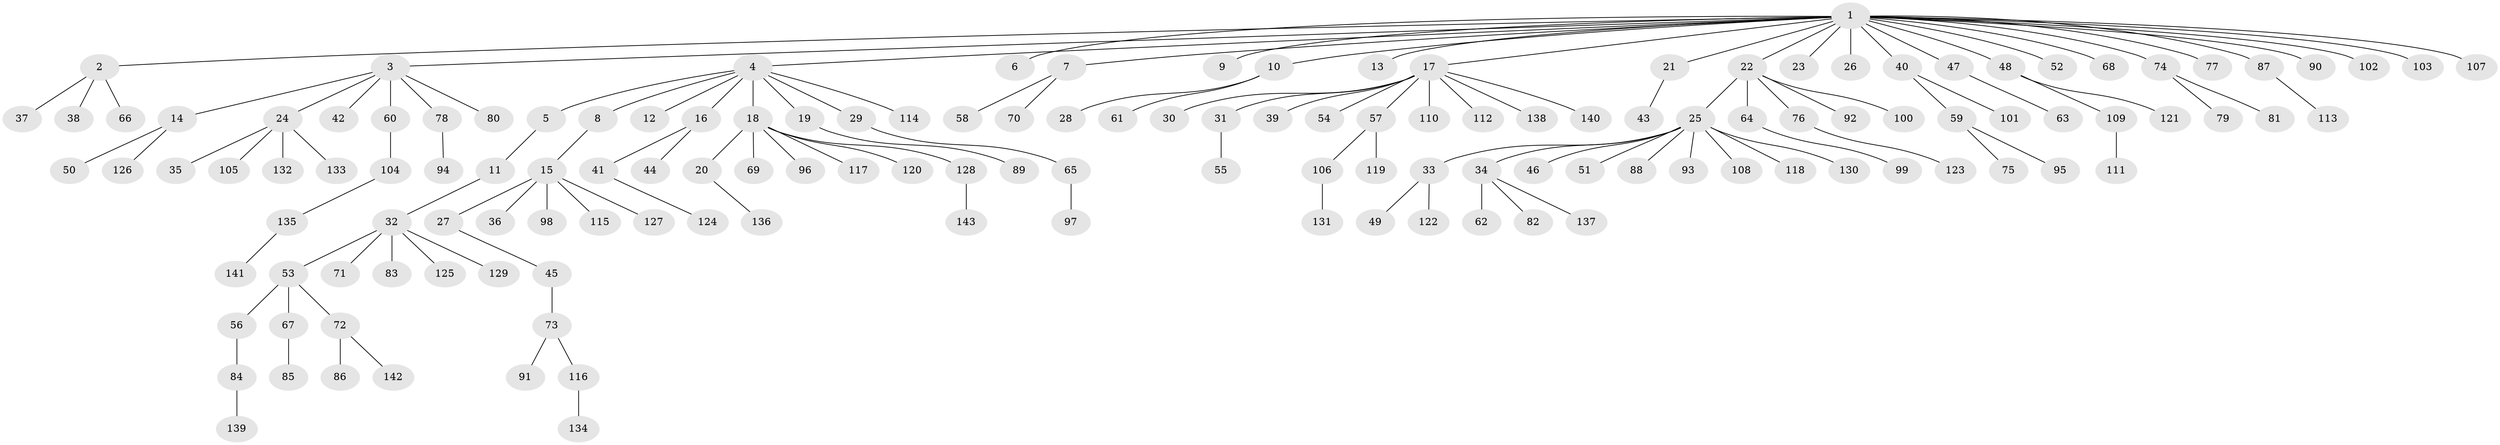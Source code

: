 // coarse degree distribution, {27: 0.01, 4: 0.02, 8: 0.01, 2: 0.1, 1: 0.75, 3: 0.05, 6: 0.03, 10: 0.02, 7: 0.01}
// Generated by graph-tools (version 1.1) at 2025/18/03/04/25 18:18:14]
// undirected, 143 vertices, 142 edges
graph export_dot {
graph [start="1"]
  node [color=gray90,style=filled];
  1;
  2;
  3;
  4;
  5;
  6;
  7;
  8;
  9;
  10;
  11;
  12;
  13;
  14;
  15;
  16;
  17;
  18;
  19;
  20;
  21;
  22;
  23;
  24;
  25;
  26;
  27;
  28;
  29;
  30;
  31;
  32;
  33;
  34;
  35;
  36;
  37;
  38;
  39;
  40;
  41;
  42;
  43;
  44;
  45;
  46;
  47;
  48;
  49;
  50;
  51;
  52;
  53;
  54;
  55;
  56;
  57;
  58;
  59;
  60;
  61;
  62;
  63;
  64;
  65;
  66;
  67;
  68;
  69;
  70;
  71;
  72;
  73;
  74;
  75;
  76;
  77;
  78;
  79;
  80;
  81;
  82;
  83;
  84;
  85;
  86;
  87;
  88;
  89;
  90;
  91;
  92;
  93;
  94;
  95;
  96;
  97;
  98;
  99;
  100;
  101;
  102;
  103;
  104;
  105;
  106;
  107;
  108;
  109;
  110;
  111;
  112;
  113;
  114;
  115;
  116;
  117;
  118;
  119;
  120;
  121;
  122;
  123;
  124;
  125;
  126;
  127;
  128;
  129;
  130;
  131;
  132;
  133;
  134;
  135;
  136;
  137;
  138;
  139;
  140;
  141;
  142;
  143;
  1 -- 2;
  1 -- 3;
  1 -- 4;
  1 -- 6;
  1 -- 7;
  1 -- 9;
  1 -- 10;
  1 -- 13;
  1 -- 17;
  1 -- 21;
  1 -- 22;
  1 -- 23;
  1 -- 26;
  1 -- 40;
  1 -- 47;
  1 -- 48;
  1 -- 52;
  1 -- 68;
  1 -- 74;
  1 -- 77;
  1 -- 87;
  1 -- 90;
  1 -- 102;
  1 -- 103;
  1 -- 107;
  2 -- 37;
  2 -- 38;
  2 -- 66;
  3 -- 14;
  3 -- 24;
  3 -- 42;
  3 -- 60;
  3 -- 78;
  3 -- 80;
  4 -- 5;
  4 -- 8;
  4 -- 12;
  4 -- 16;
  4 -- 18;
  4 -- 19;
  4 -- 29;
  4 -- 114;
  5 -- 11;
  7 -- 58;
  7 -- 70;
  8 -- 15;
  10 -- 28;
  10 -- 61;
  11 -- 32;
  14 -- 50;
  14 -- 126;
  15 -- 27;
  15 -- 36;
  15 -- 98;
  15 -- 115;
  15 -- 127;
  16 -- 41;
  16 -- 44;
  17 -- 30;
  17 -- 31;
  17 -- 39;
  17 -- 54;
  17 -- 57;
  17 -- 110;
  17 -- 112;
  17 -- 138;
  17 -- 140;
  18 -- 20;
  18 -- 69;
  18 -- 96;
  18 -- 117;
  18 -- 120;
  18 -- 128;
  19 -- 89;
  20 -- 136;
  21 -- 43;
  22 -- 25;
  22 -- 64;
  22 -- 76;
  22 -- 92;
  22 -- 100;
  24 -- 35;
  24 -- 105;
  24 -- 132;
  24 -- 133;
  25 -- 33;
  25 -- 34;
  25 -- 46;
  25 -- 51;
  25 -- 88;
  25 -- 93;
  25 -- 108;
  25 -- 118;
  25 -- 130;
  27 -- 45;
  29 -- 65;
  31 -- 55;
  32 -- 53;
  32 -- 71;
  32 -- 83;
  32 -- 125;
  32 -- 129;
  33 -- 49;
  33 -- 122;
  34 -- 62;
  34 -- 82;
  34 -- 137;
  40 -- 59;
  40 -- 101;
  41 -- 124;
  45 -- 73;
  47 -- 63;
  48 -- 109;
  48 -- 121;
  53 -- 56;
  53 -- 67;
  53 -- 72;
  56 -- 84;
  57 -- 106;
  57 -- 119;
  59 -- 75;
  59 -- 95;
  60 -- 104;
  64 -- 99;
  65 -- 97;
  67 -- 85;
  72 -- 86;
  72 -- 142;
  73 -- 91;
  73 -- 116;
  74 -- 79;
  74 -- 81;
  76 -- 123;
  78 -- 94;
  84 -- 139;
  87 -- 113;
  104 -- 135;
  106 -- 131;
  109 -- 111;
  116 -- 134;
  128 -- 143;
  135 -- 141;
}
